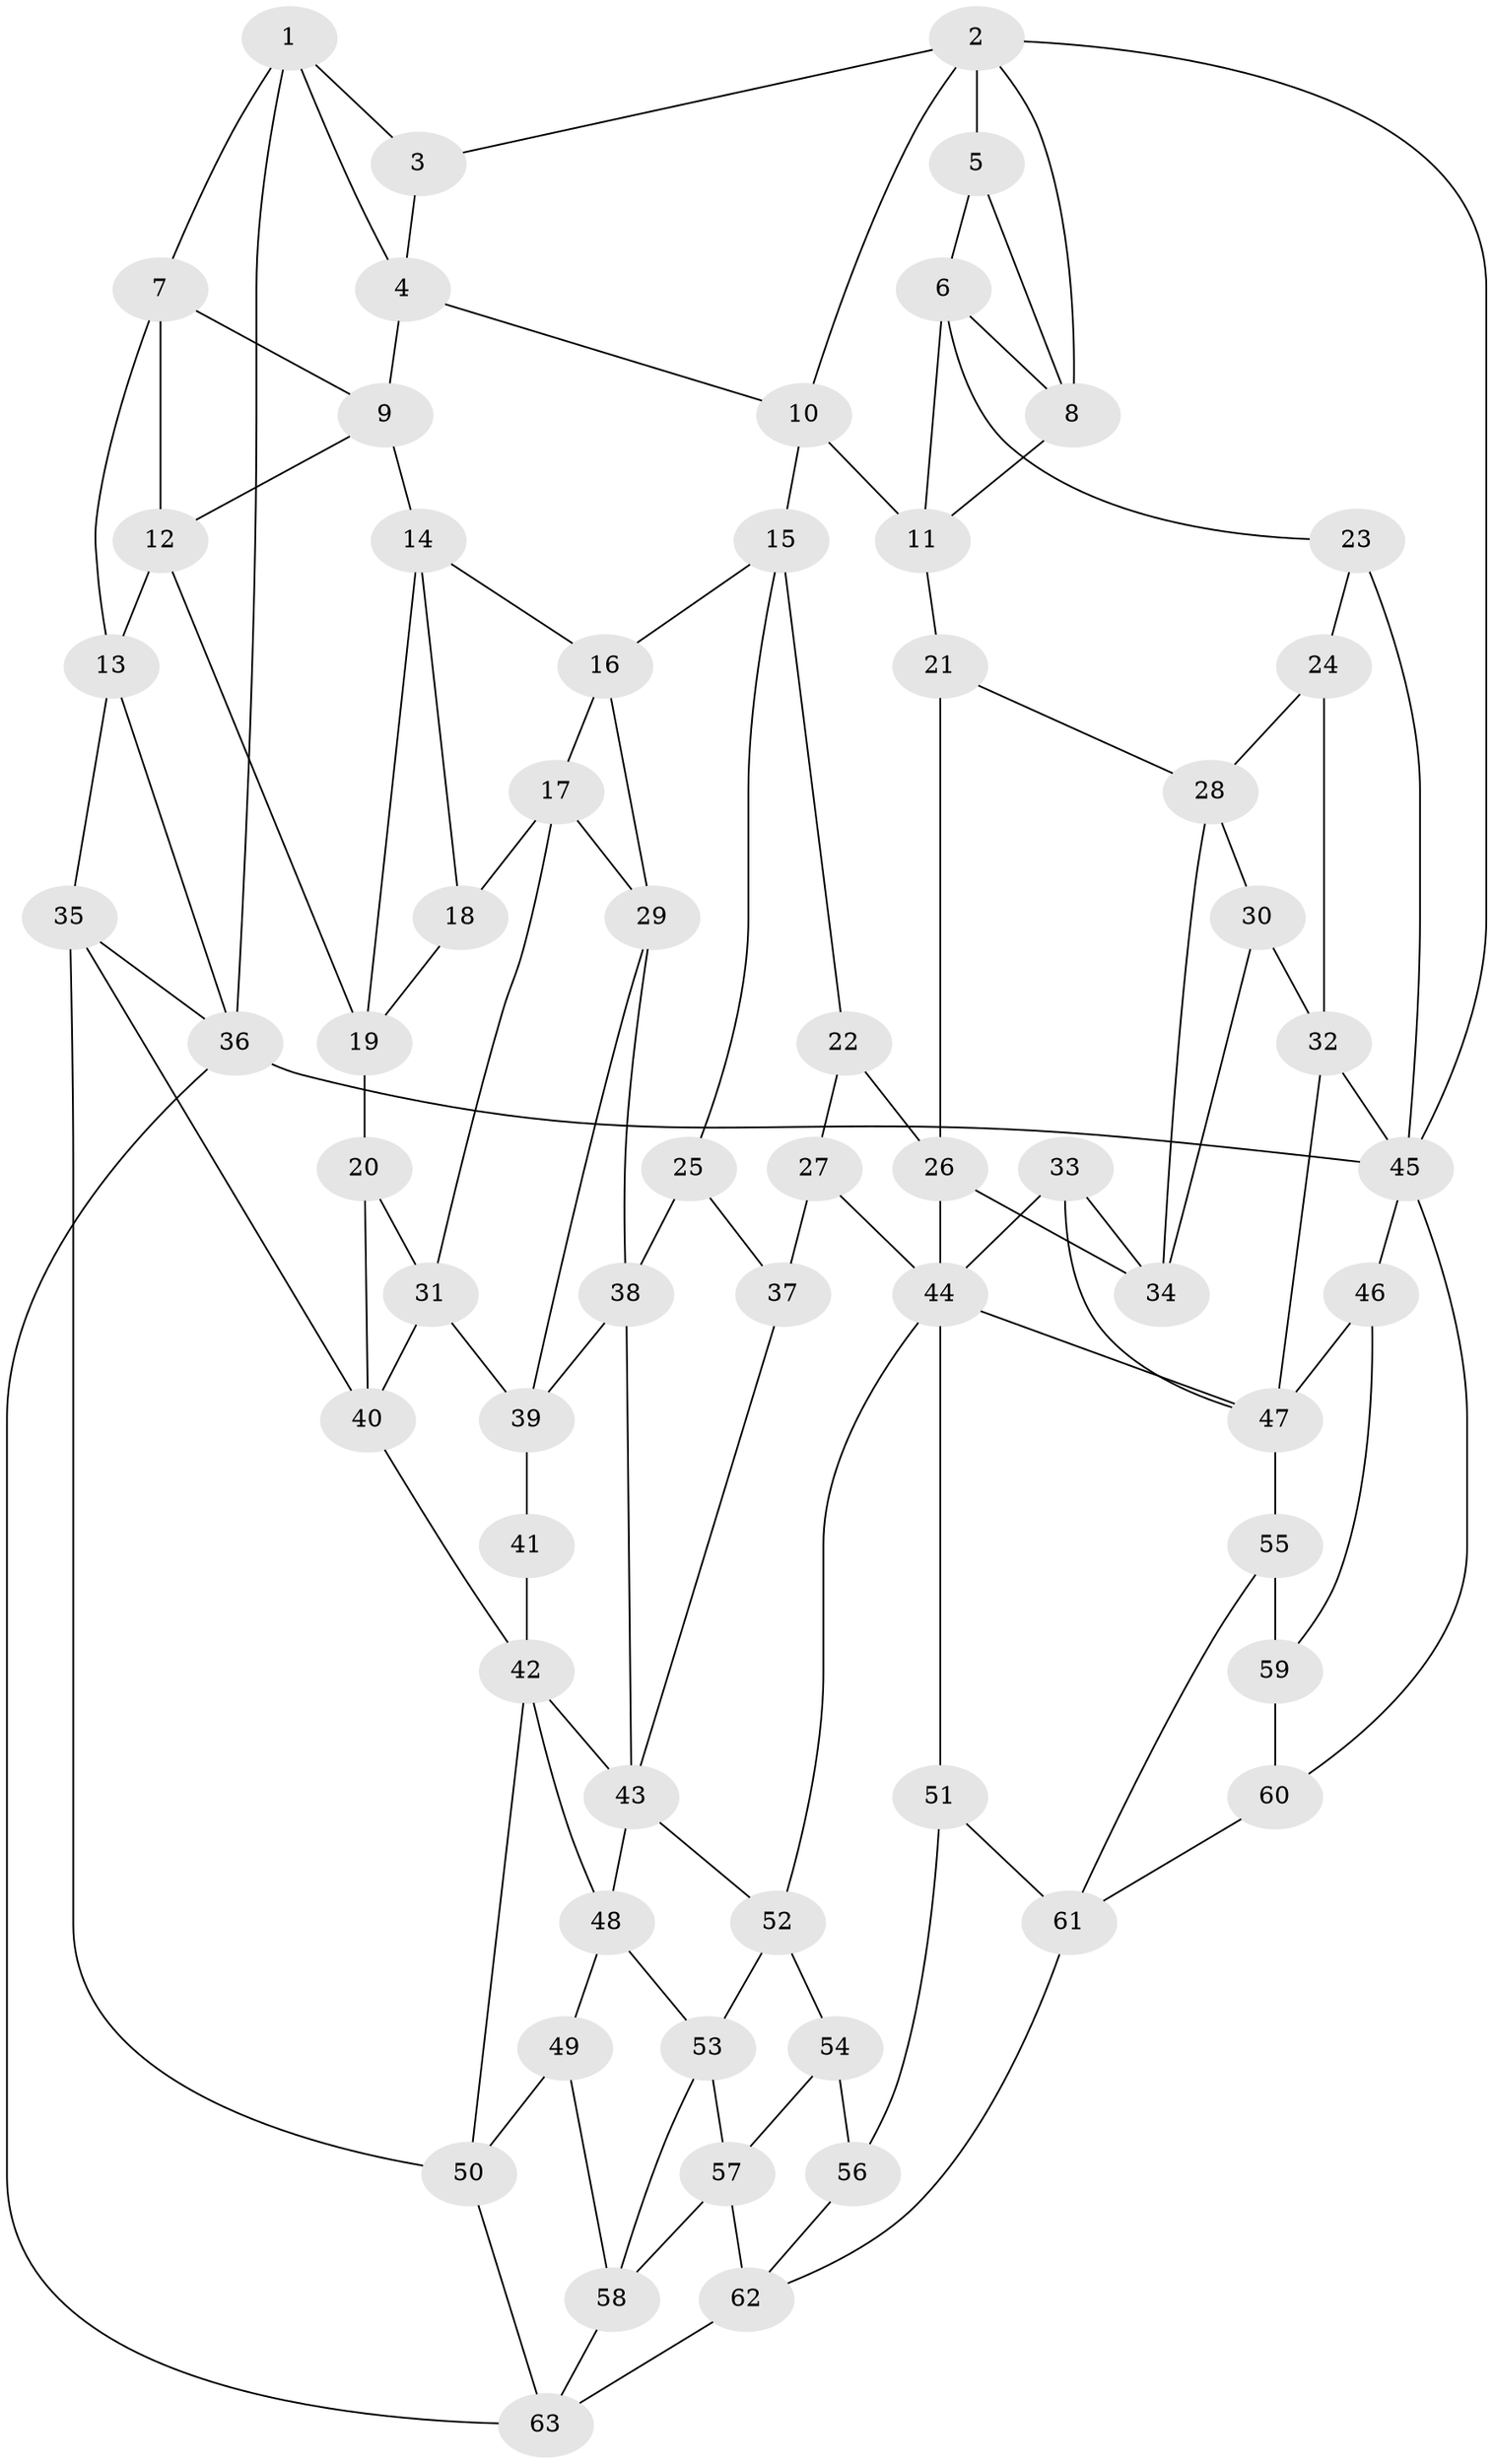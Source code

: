 // original degree distribution, {3: 0.015873015873015872, 4: 0.2619047619047619, 6: 0.24603174603174602, 5: 0.47619047619047616}
// Generated by graph-tools (version 1.1) at 2025/27/03/09/25 03:27:06]
// undirected, 63 vertices, 119 edges
graph export_dot {
graph [start="1"]
  node [color=gray90,style=filled];
  1;
  2;
  3;
  4;
  5;
  6;
  7;
  8;
  9;
  10;
  11;
  12;
  13;
  14;
  15;
  16;
  17;
  18;
  19;
  20;
  21;
  22;
  23;
  24;
  25;
  26;
  27;
  28;
  29;
  30;
  31;
  32;
  33;
  34;
  35;
  36;
  37;
  38;
  39;
  40;
  41;
  42;
  43;
  44;
  45;
  46;
  47;
  48;
  49;
  50;
  51;
  52;
  53;
  54;
  55;
  56;
  57;
  58;
  59;
  60;
  61;
  62;
  63;
  1 -- 3 [weight=1.0];
  1 -- 4 [weight=1.0];
  1 -- 7 [weight=1.0];
  1 -- 36 [weight=1.0];
  2 -- 3 [weight=1.0];
  2 -- 5 [weight=1.0];
  2 -- 8 [weight=1.0];
  2 -- 10 [weight=1.0];
  2 -- 45 [weight=1.0];
  3 -- 4 [weight=1.0];
  4 -- 9 [weight=1.0];
  4 -- 10 [weight=1.0];
  5 -- 6 [weight=1.0];
  5 -- 8 [weight=1.0];
  6 -- 8 [weight=1.0];
  6 -- 11 [weight=1.0];
  6 -- 23 [weight=1.0];
  7 -- 9 [weight=1.0];
  7 -- 12 [weight=1.0];
  7 -- 13 [weight=1.0];
  8 -- 11 [weight=1.0];
  9 -- 12 [weight=1.0];
  9 -- 14 [weight=1.0];
  10 -- 11 [weight=1.0];
  10 -- 15 [weight=1.0];
  11 -- 21 [weight=1.0];
  12 -- 13 [weight=1.0];
  12 -- 19 [weight=1.0];
  13 -- 35 [weight=1.0];
  13 -- 36 [weight=1.0];
  14 -- 16 [weight=1.0];
  14 -- 18 [weight=1.0];
  14 -- 19 [weight=1.0];
  15 -- 16 [weight=1.0];
  15 -- 22 [weight=1.0];
  15 -- 25 [weight=1.0];
  16 -- 17 [weight=1.0];
  16 -- 29 [weight=1.0];
  17 -- 18 [weight=1.0];
  17 -- 29 [weight=1.0];
  17 -- 31 [weight=1.0];
  18 -- 19 [weight=1.0];
  19 -- 20 [weight=1.0];
  20 -- 31 [weight=1.0];
  20 -- 40 [weight=1.0];
  21 -- 26 [weight=1.0];
  21 -- 28 [weight=1.0];
  22 -- 26 [weight=1.0];
  22 -- 27 [weight=1.0];
  23 -- 24 [weight=1.0];
  23 -- 45 [weight=2.0];
  24 -- 28 [weight=1.0];
  24 -- 32 [weight=1.0];
  25 -- 37 [weight=1.0];
  25 -- 38 [weight=1.0];
  26 -- 34 [weight=1.0];
  26 -- 44 [weight=1.0];
  27 -- 37 [weight=2.0];
  27 -- 44 [weight=1.0];
  28 -- 30 [weight=1.0];
  28 -- 34 [weight=1.0];
  29 -- 38 [weight=1.0];
  29 -- 39 [weight=1.0];
  30 -- 32 [weight=1.0];
  30 -- 34 [weight=1.0];
  31 -- 39 [weight=1.0];
  31 -- 40 [weight=1.0];
  32 -- 45 [weight=1.0];
  32 -- 47 [weight=1.0];
  33 -- 34 [weight=1.0];
  33 -- 44 [weight=1.0];
  33 -- 47 [weight=1.0];
  35 -- 36 [weight=1.0];
  35 -- 40 [weight=1.0];
  35 -- 50 [weight=1.0];
  36 -- 45 [weight=2.0];
  36 -- 63 [weight=1.0];
  37 -- 43 [weight=1.0];
  38 -- 39 [weight=1.0];
  38 -- 43 [weight=1.0];
  39 -- 41 [weight=1.0];
  40 -- 42 [weight=1.0];
  41 -- 42 [weight=2.0];
  42 -- 43 [weight=1.0];
  42 -- 48 [weight=1.0];
  42 -- 50 [weight=1.0];
  43 -- 48 [weight=1.0];
  43 -- 52 [weight=1.0];
  44 -- 47 [weight=1.0];
  44 -- 51 [weight=1.0];
  44 -- 52 [weight=1.0];
  45 -- 46 [weight=1.0];
  45 -- 60 [weight=1.0];
  46 -- 47 [weight=2.0];
  46 -- 59 [weight=1.0];
  47 -- 55 [weight=1.0];
  48 -- 49 [weight=1.0];
  48 -- 53 [weight=1.0];
  49 -- 50 [weight=1.0];
  49 -- 58 [weight=1.0];
  50 -- 63 [weight=1.0];
  51 -- 56 [weight=1.0];
  51 -- 61 [weight=1.0];
  52 -- 53 [weight=1.0];
  52 -- 54 [weight=1.0];
  53 -- 57 [weight=1.0];
  53 -- 58 [weight=1.0];
  54 -- 56 [weight=2.0];
  54 -- 57 [weight=1.0];
  55 -- 59 [weight=2.0];
  55 -- 61 [weight=1.0];
  56 -- 62 [weight=1.0];
  57 -- 58 [weight=1.0];
  57 -- 62 [weight=1.0];
  58 -- 63 [weight=1.0];
  59 -- 60 [weight=1.0];
  60 -- 61 [weight=1.0];
  61 -- 62 [weight=1.0];
  62 -- 63 [weight=1.0];
}
